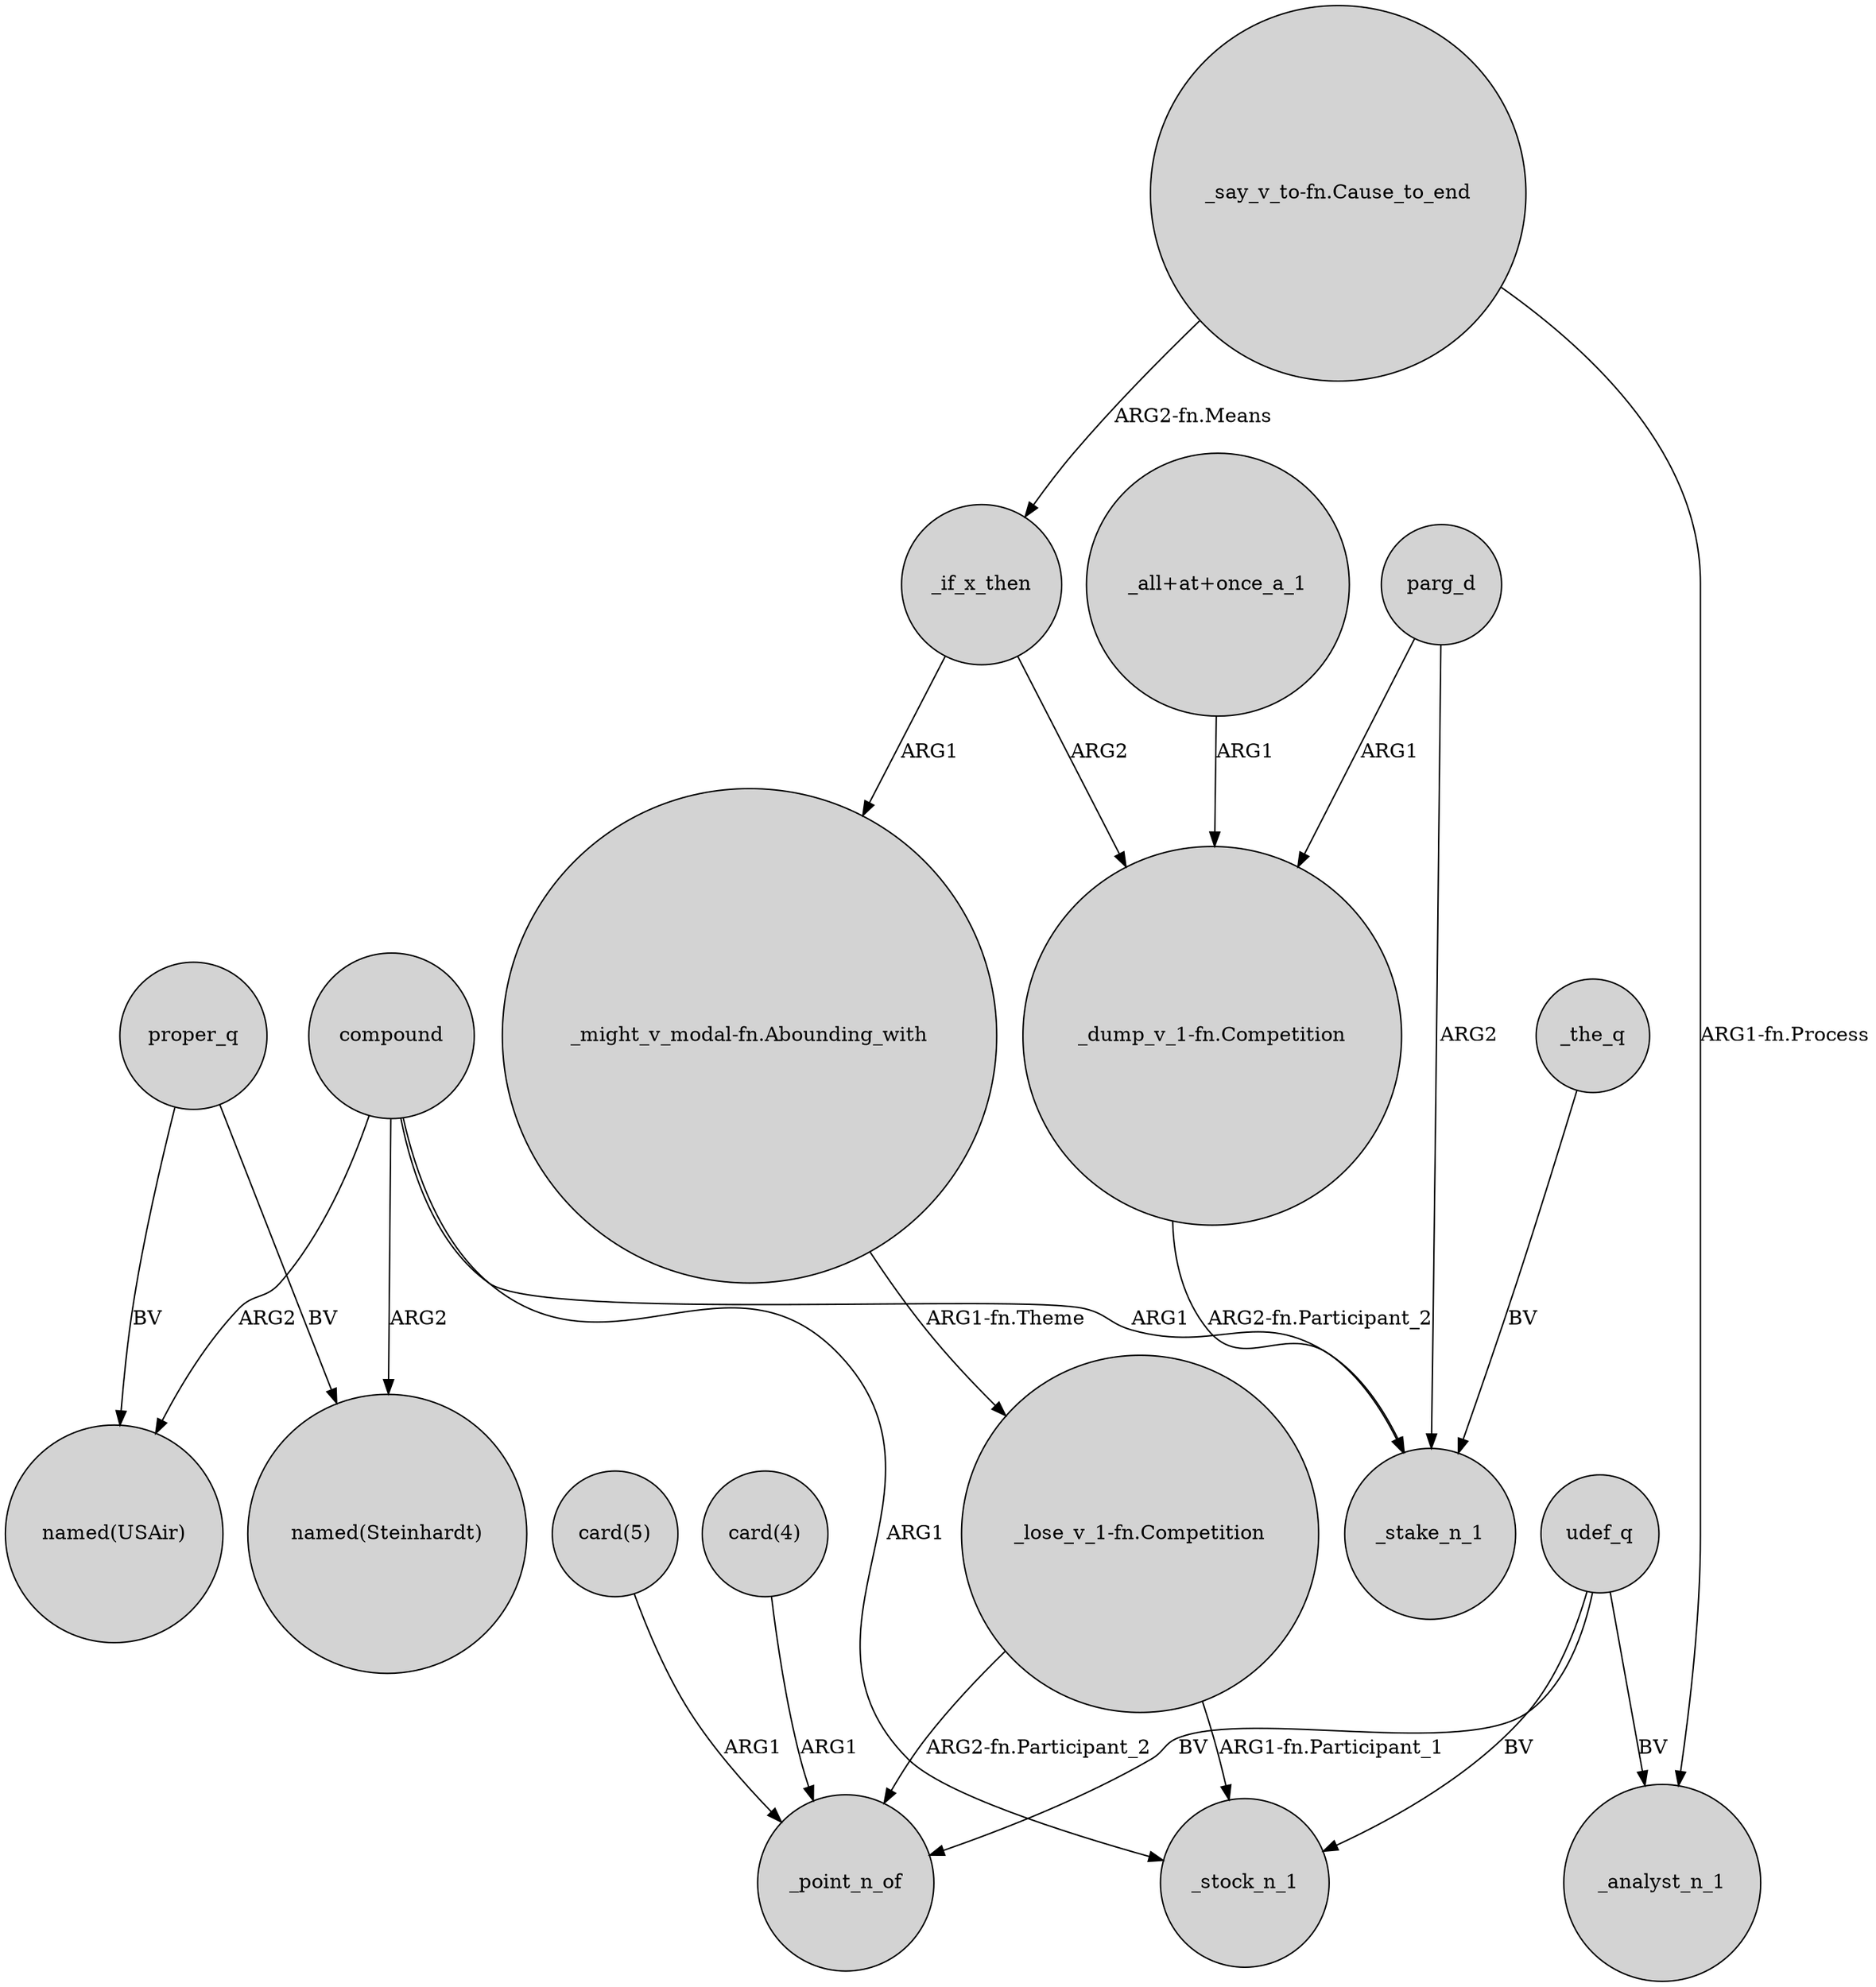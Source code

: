 digraph {
	node [shape=circle style=filled]
	compound -> "named(Steinhardt)" [label=ARG2]
	"_might_v_modal-fn.Abounding_with" -> "_lose_v_1-fn.Competition" [label="ARG1-fn.Theme"]
	"_say_v_to-fn.Cause_to_end" -> _if_x_then [label="ARG2-fn.Means"]
	compound -> "named(USAir)" [label=ARG2]
	_if_x_then -> "_dump_v_1-fn.Competition" [label=ARG2]
	udef_q -> _analyst_n_1 [label=BV]
	proper_q -> "named(Steinhardt)" [label=BV]
	"card(5)" -> _point_n_of [label=ARG1]
	_the_q -> _stake_n_1 [label=BV]
	"_all+at+once_a_1" -> "_dump_v_1-fn.Competition" [label=ARG1]
	"_dump_v_1-fn.Competition" -> _stake_n_1 [label="ARG2-fn.Participant_2"]
	"_lose_v_1-fn.Competition" -> _stock_n_1 [label="ARG1-fn.Participant_1"]
	"_lose_v_1-fn.Competition" -> _point_n_of [label="ARG2-fn.Participant_2"]
	compound -> _stock_n_1 [label=ARG1]
	_if_x_then -> "_might_v_modal-fn.Abounding_with" [label=ARG1]
	udef_q -> _stock_n_1 [label=BV]
	parg_d -> "_dump_v_1-fn.Competition" [label=ARG1]
	compound -> _stake_n_1 [label=ARG1]
	"card(4)" -> _point_n_of [label=ARG1]
	parg_d -> _stake_n_1 [label=ARG2]
	proper_q -> "named(USAir)" [label=BV]
	udef_q -> _point_n_of [label=BV]
	"_say_v_to-fn.Cause_to_end" -> _analyst_n_1 [label="ARG1-fn.Process"]
}
